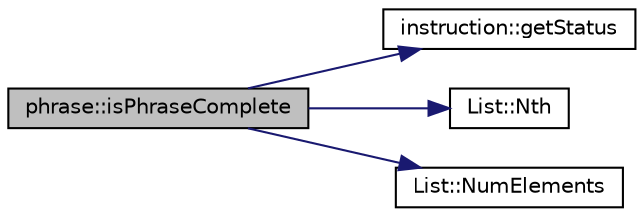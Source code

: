 digraph G
{
  edge [fontname="Helvetica",fontsize="10",labelfontname="Helvetica",labelfontsize="10"];
  node [fontname="Helvetica",fontsize="10",shape=record];
  rankdir=LR;
  Node1 [label="phrase::isPhraseComplete",height=0.2,width=0.4,color="black", fillcolor="grey75", style="filled" fontcolor="black"];
  Node1 -> Node2 [color="midnightblue",fontsize="10",style="solid"];
  Node2 [label="instruction::getStatus",height=0.2,width=0.4,color="black", fillcolor="white", style="filled",URL="$classinstruction.html#ae93f7b1b0385897bb15fc795ee654c37"];
  Node1 -> Node3 [color="midnightblue",fontsize="10",style="solid"];
  Node3 [label="List::Nth",height=0.2,width=0.4,color="black", fillcolor="white", style="filled",URL="$classList.html#a5eb964816de33c85e1d46658ddf8c6c4"];
  Node1 -> Node4 [color="midnightblue",fontsize="10",style="solid"];
  Node4 [label="List::NumElements",height=0.2,width=0.4,color="black", fillcolor="white", style="filled",URL="$classList.html#ac2e9d50f703b01bf643fa6ce50837c26"];
}
